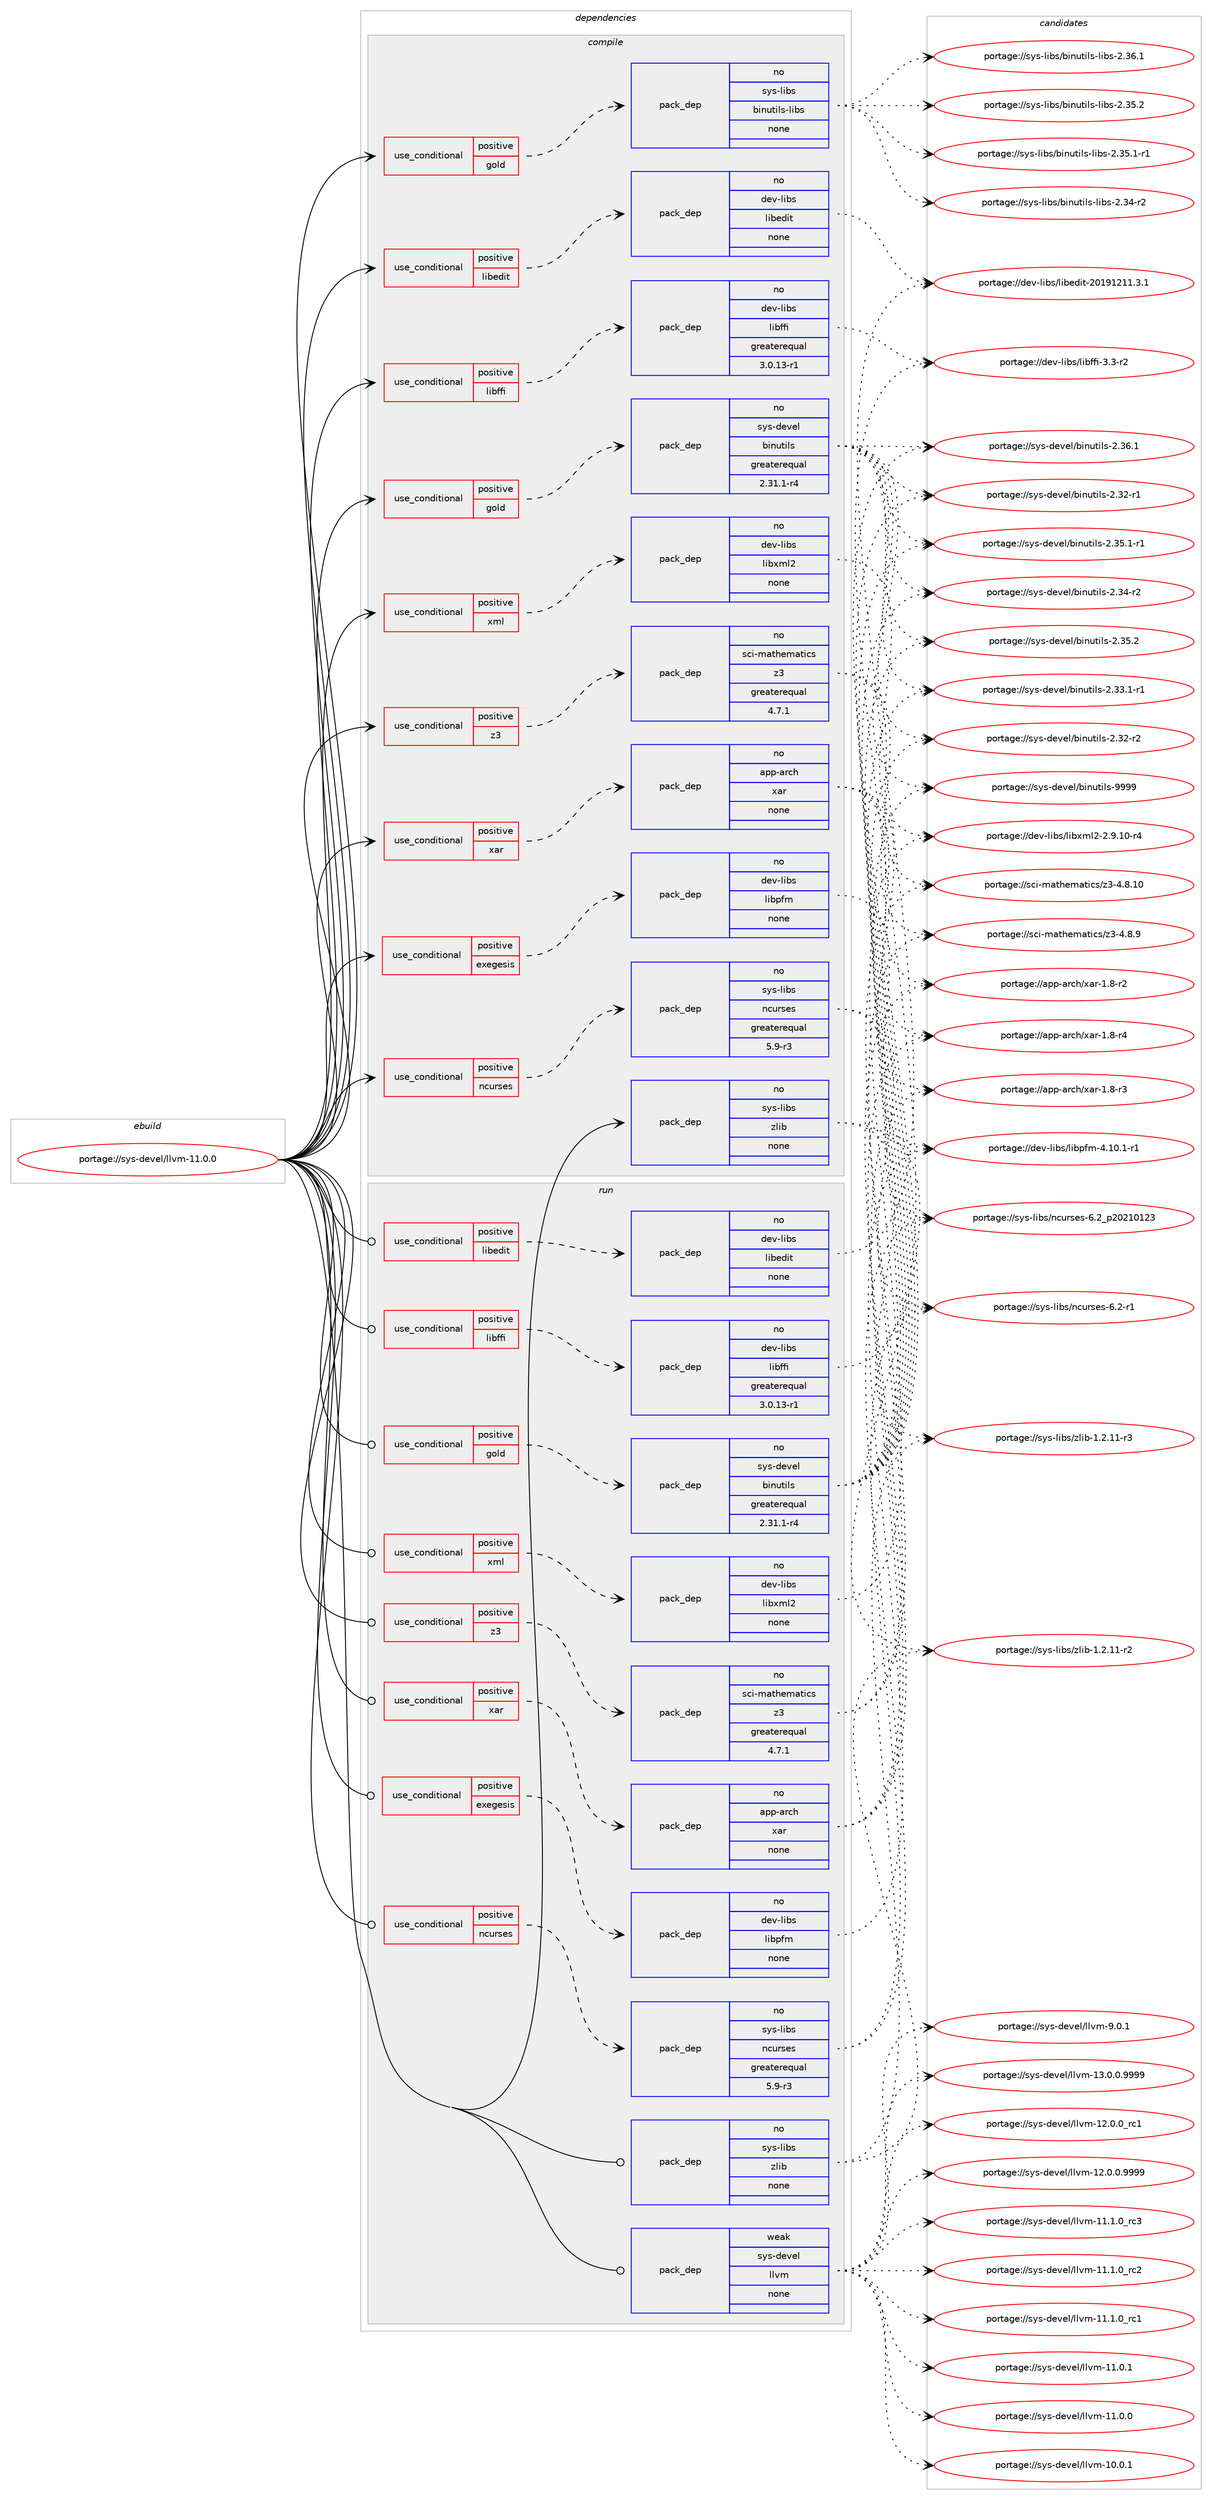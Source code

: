 digraph prolog {

# *************
# Graph options
# *************

newrank=true;
concentrate=true;
compound=true;
graph [rankdir=LR,fontname=Helvetica,fontsize=10,ranksep=1.5];#, ranksep=2.5, nodesep=0.2];
edge  [arrowhead=vee];
node  [fontname=Helvetica,fontsize=10];

# **********
# The ebuild
# **********

subgraph cluster_leftcol {
color=gray;
rank=same;
label=<<i>ebuild</i>>;
id [label="portage://sys-devel/llvm-11.0.0", color=red, width=4, href="../sys-devel/llvm-11.0.0.svg"];
}

# ****************
# The dependencies
# ****************

subgraph cluster_midcol {
color=gray;
label=<<i>dependencies</i>>;
subgraph cluster_compile {
fillcolor="#eeeeee";
style=filled;
label=<<i>compile</i>>;
subgraph cond1258 {
dependency5240 [label=<<TABLE BORDER="0" CELLBORDER="1" CELLSPACING="0" CELLPADDING="4"><TR><TD ROWSPAN="3" CELLPADDING="10">use_conditional</TD></TR><TR><TD>positive</TD></TR><TR><TD>exegesis</TD></TR></TABLE>>, shape=none, color=red];
subgraph pack3906 {
dependency5241 [label=<<TABLE BORDER="0" CELLBORDER="1" CELLSPACING="0" CELLPADDING="4" WIDTH="220"><TR><TD ROWSPAN="6" CELLPADDING="30">pack_dep</TD></TR><TR><TD WIDTH="110">no</TD></TR><TR><TD>dev-libs</TD></TR><TR><TD>libpfm</TD></TR><TR><TD>none</TD></TR><TR><TD></TD></TR></TABLE>>, shape=none, color=blue];
}
dependency5240:e -> dependency5241:w [weight=20,style="dashed",arrowhead="vee"];
}
id:e -> dependency5240:w [weight=20,style="solid",arrowhead="vee"];
subgraph cond1259 {
dependency5242 [label=<<TABLE BORDER="0" CELLBORDER="1" CELLSPACING="0" CELLPADDING="4"><TR><TD ROWSPAN="3" CELLPADDING="10">use_conditional</TD></TR><TR><TD>positive</TD></TR><TR><TD>gold</TD></TR></TABLE>>, shape=none, color=red];
subgraph pack3907 {
dependency5243 [label=<<TABLE BORDER="0" CELLBORDER="1" CELLSPACING="0" CELLPADDING="4" WIDTH="220"><TR><TD ROWSPAN="6" CELLPADDING="30">pack_dep</TD></TR><TR><TD WIDTH="110">no</TD></TR><TR><TD>sys-devel</TD></TR><TR><TD>binutils</TD></TR><TR><TD>greaterequal</TD></TR><TR><TD>2.31.1-r4</TD></TR></TABLE>>, shape=none, color=blue];
}
dependency5242:e -> dependency5243:w [weight=20,style="dashed",arrowhead="vee"];
}
id:e -> dependency5242:w [weight=20,style="solid",arrowhead="vee"];
subgraph cond1260 {
dependency5244 [label=<<TABLE BORDER="0" CELLBORDER="1" CELLSPACING="0" CELLPADDING="4"><TR><TD ROWSPAN="3" CELLPADDING="10">use_conditional</TD></TR><TR><TD>positive</TD></TR><TR><TD>gold</TD></TR></TABLE>>, shape=none, color=red];
subgraph pack3908 {
dependency5245 [label=<<TABLE BORDER="0" CELLBORDER="1" CELLSPACING="0" CELLPADDING="4" WIDTH="220"><TR><TD ROWSPAN="6" CELLPADDING="30">pack_dep</TD></TR><TR><TD WIDTH="110">no</TD></TR><TR><TD>sys-libs</TD></TR><TR><TD>binutils-libs</TD></TR><TR><TD>none</TD></TR><TR><TD></TD></TR></TABLE>>, shape=none, color=blue];
}
dependency5244:e -> dependency5245:w [weight=20,style="dashed",arrowhead="vee"];
}
id:e -> dependency5244:w [weight=20,style="solid",arrowhead="vee"];
subgraph cond1261 {
dependency5246 [label=<<TABLE BORDER="0" CELLBORDER="1" CELLSPACING="0" CELLPADDING="4"><TR><TD ROWSPAN="3" CELLPADDING="10">use_conditional</TD></TR><TR><TD>positive</TD></TR><TR><TD>libedit</TD></TR></TABLE>>, shape=none, color=red];
subgraph pack3909 {
dependency5247 [label=<<TABLE BORDER="0" CELLBORDER="1" CELLSPACING="0" CELLPADDING="4" WIDTH="220"><TR><TD ROWSPAN="6" CELLPADDING="30">pack_dep</TD></TR><TR><TD WIDTH="110">no</TD></TR><TR><TD>dev-libs</TD></TR><TR><TD>libedit</TD></TR><TR><TD>none</TD></TR><TR><TD></TD></TR></TABLE>>, shape=none, color=blue];
}
dependency5246:e -> dependency5247:w [weight=20,style="dashed",arrowhead="vee"];
}
id:e -> dependency5246:w [weight=20,style="solid",arrowhead="vee"];
subgraph cond1262 {
dependency5248 [label=<<TABLE BORDER="0" CELLBORDER="1" CELLSPACING="0" CELLPADDING="4"><TR><TD ROWSPAN="3" CELLPADDING="10">use_conditional</TD></TR><TR><TD>positive</TD></TR><TR><TD>libffi</TD></TR></TABLE>>, shape=none, color=red];
subgraph pack3910 {
dependency5249 [label=<<TABLE BORDER="0" CELLBORDER="1" CELLSPACING="0" CELLPADDING="4" WIDTH="220"><TR><TD ROWSPAN="6" CELLPADDING="30">pack_dep</TD></TR><TR><TD WIDTH="110">no</TD></TR><TR><TD>dev-libs</TD></TR><TR><TD>libffi</TD></TR><TR><TD>greaterequal</TD></TR><TR><TD>3.0.13-r1</TD></TR></TABLE>>, shape=none, color=blue];
}
dependency5248:e -> dependency5249:w [weight=20,style="dashed",arrowhead="vee"];
}
id:e -> dependency5248:w [weight=20,style="solid",arrowhead="vee"];
subgraph cond1263 {
dependency5250 [label=<<TABLE BORDER="0" CELLBORDER="1" CELLSPACING="0" CELLPADDING="4"><TR><TD ROWSPAN="3" CELLPADDING="10">use_conditional</TD></TR><TR><TD>positive</TD></TR><TR><TD>ncurses</TD></TR></TABLE>>, shape=none, color=red];
subgraph pack3911 {
dependency5251 [label=<<TABLE BORDER="0" CELLBORDER="1" CELLSPACING="0" CELLPADDING="4" WIDTH="220"><TR><TD ROWSPAN="6" CELLPADDING="30">pack_dep</TD></TR><TR><TD WIDTH="110">no</TD></TR><TR><TD>sys-libs</TD></TR><TR><TD>ncurses</TD></TR><TR><TD>greaterequal</TD></TR><TR><TD>5.9-r3</TD></TR></TABLE>>, shape=none, color=blue];
}
dependency5250:e -> dependency5251:w [weight=20,style="dashed",arrowhead="vee"];
}
id:e -> dependency5250:w [weight=20,style="solid",arrowhead="vee"];
subgraph cond1264 {
dependency5252 [label=<<TABLE BORDER="0" CELLBORDER="1" CELLSPACING="0" CELLPADDING="4"><TR><TD ROWSPAN="3" CELLPADDING="10">use_conditional</TD></TR><TR><TD>positive</TD></TR><TR><TD>xar</TD></TR></TABLE>>, shape=none, color=red];
subgraph pack3912 {
dependency5253 [label=<<TABLE BORDER="0" CELLBORDER="1" CELLSPACING="0" CELLPADDING="4" WIDTH="220"><TR><TD ROWSPAN="6" CELLPADDING="30">pack_dep</TD></TR><TR><TD WIDTH="110">no</TD></TR><TR><TD>app-arch</TD></TR><TR><TD>xar</TD></TR><TR><TD>none</TD></TR><TR><TD></TD></TR></TABLE>>, shape=none, color=blue];
}
dependency5252:e -> dependency5253:w [weight=20,style="dashed",arrowhead="vee"];
}
id:e -> dependency5252:w [weight=20,style="solid",arrowhead="vee"];
subgraph cond1265 {
dependency5254 [label=<<TABLE BORDER="0" CELLBORDER="1" CELLSPACING="0" CELLPADDING="4"><TR><TD ROWSPAN="3" CELLPADDING="10">use_conditional</TD></TR><TR><TD>positive</TD></TR><TR><TD>xml</TD></TR></TABLE>>, shape=none, color=red];
subgraph pack3913 {
dependency5255 [label=<<TABLE BORDER="0" CELLBORDER="1" CELLSPACING="0" CELLPADDING="4" WIDTH="220"><TR><TD ROWSPAN="6" CELLPADDING="30">pack_dep</TD></TR><TR><TD WIDTH="110">no</TD></TR><TR><TD>dev-libs</TD></TR><TR><TD>libxml2</TD></TR><TR><TD>none</TD></TR><TR><TD></TD></TR></TABLE>>, shape=none, color=blue];
}
dependency5254:e -> dependency5255:w [weight=20,style="dashed",arrowhead="vee"];
}
id:e -> dependency5254:w [weight=20,style="solid",arrowhead="vee"];
subgraph cond1266 {
dependency5256 [label=<<TABLE BORDER="0" CELLBORDER="1" CELLSPACING="0" CELLPADDING="4"><TR><TD ROWSPAN="3" CELLPADDING="10">use_conditional</TD></TR><TR><TD>positive</TD></TR><TR><TD>z3</TD></TR></TABLE>>, shape=none, color=red];
subgraph pack3914 {
dependency5257 [label=<<TABLE BORDER="0" CELLBORDER="1" CELLSPACING="0" CELLPADDING="4" WIDTH="220"><TR><TD ROWSPAN="6" CELLPADDING="30">pack_dep</TD></TR><TR><TD WIDTH="110">no</TD></TR><TR><TD>sci-mathematics</TD></TR><TR><TD>z3</TD></TR><TR><TD>greaterequal</TD></TR><TR><TD>4.7.1</TD></TR></TABLE>>, shape=none, color=blue];
}
dependency5256:e -> dependency5257:w [weight=20,style="dashed",arrowhead="vee"];
}
id:e -> dependency5256:w [weight=20,style="solid",arrowhead="vee"];
subgraph pack3915 {
dependency5258 [label=<<TABLE BORDER="0" CELLBORDER="1" CELLSPACING="0" CELLPADDING="4" WIDTH="220"><TR><TD ROWSPAN="6" CELLPADDING="30">pack_dep</TD></TR><TR><TD WIDTH="110">no</TD></TR><TR><TD>sys-libs</TD></TR><TR><TD>zlib</TD></TR><TR><TD>none</TD></TR><TR><TD></TD></TR></TABLE>>, shape=none, color=blue];
}
id:e -> dependency5258:w [weight=20,style="solid",arrowhead="vee"];
}
subgraph cluster_compileandrun {
fillcolor="#eeeeee";
style=filled;
label=<<i>compile and run</i>>;
}
subgraph cluster_run {
fillcolor="#eeeeee";
style=filled;
label=<<i>run</i>>;
subgraph cond1267 {
dependency5259 [label=<<TABLE BORDER="0" CELLBORDER="1" CELLSPACING="0" CELLPADDING="4"><TR><TD ROWSPAN="3" CELLPADDING="10">use_conditional</TD></TR><TR><TD>positive</TD></TR><TR><TD>exegesis</TD></TR></TABLE>>, shape=none, color=red];
subgraph pack3916 {
dependency5260 [label=<<TABLE BORDER="0" CELLBORDER="1" CELLSPACING="0" CELLPADDING="4" WIDTH="220"><TR><TD ROWSPAN="6" CELLPADDING="30">pack_dep</TD></TR><TR><TD WIDTH="110">no</TD></TR><TR><TD>dev-libs</TD></TR><TR><TD>libpfm</TD></TR><TR><TD>none</TD></TR><TR><TD></TD></TR></TABLE>>, shape=none, color=blue];
}
dependency5259:e -> dependency5260:w [weight=20,style="dashed",arrowhead="vee"];
}
id:e -> dependency5259:w [weight=20,style="solid",arrowhead="odot"];
subgraph cond1268 {
dependency5261 [label=<<TABLE BORDER="0" CELLBORDER="1" CELLSPACING="0" CELLPADDING="4"><TR><TD ROWSPAN="3" CELLPADDING="10">use_conditional</TD></TR><TR><TD>positive</TD></TR><TR><TD>gold</TD></TR></TABLE>>, shape=none, color=red];
subgraph pack3917 {
dependency5262 [label=<<TABLE BORDER="0" CELLBORDER="1" CELLSPACING="0" CELLPADDING="4" WIDTH="220"><TR><TD ROWSPAN="6" CELLPADDING="30">pack_dep</TD></TR><TR><TD WIDTH="110">no</TD></TR><TR><TD>sys-devel</TD></TR><TR><TD>binutils</TD></TR><TR><TD>greaterequal</TD></TR><TR><TD>2.31.1-r4</TD></TR></TABLE>>, shape=none, color=blue];
}
dependency5261:e -> dependency5262:w [weight=20,style="dashed",arrowhead="vee"];
}
id:e -> dependency5261:w [weight=20,style="solid",arrowhead="odot"];
subgraph cond1269 {
dependency5263 [label=<<TABLE BORDER="0" CELLBORDER="1" CELLSPACING="0" CELLPADDING="4"><TR><TD ROWSPAN="3" CELLPADDING="10">use_conditional</TD></TR><TR><TD>positive</TD></TR><TR><TD>libedit</TD></TR></TABLE>>, shape=none, color=red];
subgraph pack3918 {
dependency5264 [label=<<TABLE BORDER="0" CELLBORDER="1" CELLSPACING="0" CELLPADDING="4" WIDTH="220"><TR><TD ROWSPAN="6" CELLPADDING="30">pack_dep</TD></TR><TR><TD WIDTH="110">no</TD></TR><TR><TD>dev-libs</TD></TR><TR><TD>libedit</TD></TR><TR><TD>none</TD></TR><TR><TD></TD></TR></TABLE>>, shape=none, color=blue];
}
dependency5263:e -> dependency5264:w [weight=20,style="dashed",arrowhead="vee"];
}
id:e -> dependency5263:w [weight=20,style="solid",arrowhead="odot"];
subgraph cond1270 {
dependency5265 [label=<<TABLE BORDER="0" CELLBORDER="1" CELLSPACING="0" CELLPADDING="4"><TR><TD ROWSPAN="3" CELLPADDING="10">use_conditional</TD></TR><TR><TD>positive</TD></TR><TR><TD>libffi</TD></TR></TABLE>>, shape=none, color=red];
subgraph pack3919 {
dependency5266 [label=<<TABLE BORDER="0" CELLBORDER="1" CELLSPACING="0" CELLPADDING="4" WIDTH="220"><TR><TD ROWSPAN="6" CELLPADDING="30">pack_dep</TD></TR><TR><TD WIDTH="110">no</TD></TR><TR><TD>dev-libs</TD></TR><TR><TD>libffi</TD></TR><TR><TD>greaterequal</TD></TR><TR><TD>3.0.13-r1</TD></TR></TABLE>>, shape=none, color=blue];
}
dependency5265:e -> dependency5266:w [weight=20,style="dashed",arrowhead="vee"];
}
id:e -> dependency5265:w [weight=20,style="solid",arrowhead="odot"];
subgraph cond1271 {
dependency5267 [label=<<TABLE BORDER="0" CELLBORDER="1" CELLSPACING="0" CELLPADDING="4"><TR><TD ROWSPAN="3" CELLPADDING="10">use_conditional</TD></TR><TR><TD>positive</TD></TR><TR><TD>ncurses</TD></TR></TABLE>>, shape=none, color=red];
subgraph pack3920 {
dependency5268 [label=<<TABLE BORDER="0" CELLBORDER="1" CELLSPACING="0" CELLPADDING="4" WIDTH="220"><TR><TD ROWSPAN="6" CELLPADDING="30">pack_dep</TD></TR><TR><TD WIDTH="110">no</TD></TR><TR><TD>sys-libs</TD></TR><TR><TD>ncurses</TD></TR><TR><TD>greaterequal</TD></TR><TR><TD>5.9-r3</TD></TR></TABLE>>, shape=none, color=blue];
}
dependency5267:e -> dependency5268:w [weight=20,style="dashed",arrowhead="vee"];
}
id:e -> dependency5267:w [weight=20,style="solid",arrowhead="odot"];
subgraph cond1272 {
dependency5269 [label=<<TABLE BORDER="0" CELLBORDER="1" CELLSPACING="0" CELLPADDING="4"><TR><TD ROWSPAN="3" CELLPADDING="10">use_conditional</TD></TR><TR><TD>positive</TD></TR><TR><TD>xar</TD></TR></TABLE>>, shape=none, color=red];
subgraph pack3921 {
dependency5270 [label=<<TABLE BORDER="0" CELLBORDER="1" CELLSPACING="0" CELLPADDING="4" WIDTH="220"><TR><TD ROWSPAN="6" CELLPADDING="30">pack_dep</TD></TR><TR><TD WIDTH="110">no</TD></TR><TR><TD>app-arch</TD></TR><TR><TD>xar</TD></TR><TR><TD>none</TD></TR><TR><TD></TD></TR></TABLE>>, shape=none, color=blue];
}
dependency5269:e -> dependency5270:w [weight=20,style="dashed",arrowhead="vee"];
}
id:e -> dependency5269:w [weight=20,style="solid",arrowhead="odot"];
subgraph cond1273 {
dependency5271 [label=<<TABLE BORDER="0" CELLBORDER="1" CELLSPACING="0" CELLPADDING="4"><TR><TD ROWSPAN="3" CELLPADDING="10">use_conditional</TD></TR><TR><TD>positive</TD></TR><TR><TD>xml</TD></TR></TABLE>>, shape=none, color=red];
subgraph pack3922 {
dependency5272 [label=<<TABLE BORDER="0" CELLBORDER="1" CELLSPACING="0" CELLPADDING="4" WIDTH="220"><TR><TD ROWSPAN="6" CELLPADDING="30">pack_dep</TD></TR><TR><TD WIDTH="110">no</TD></TR><TR><TD>dev-libs</TD></TR><TR><TD>libxml2</TD></TR><TR><TD>none</TD></TR><TR><TD></TD></TR></TABLE>>, shape=none, color=blue];
}
dependency5271:e -> dependency5272:w [weight=20,style="dashed",arrowhead="vee"];
}
id:e -> dependency5271:w [weight=20,style="solid",arrowhead="odot"];
subgraph cond1274 {
dependency5273 [label=<<TABLE BORDER="0" CELLBORDER="1" CELLSPACING="0" CELLPADDING="4"><TR><TD ROWSPAN="3" CELLPADDING="10">use_conditional</TD></TR><TR><TD>positive</TD></TR><TR><TD>z3</TD></TR></TABLE>>, shape=none, color=red];
subgraph pack3923 {
dependency5274 [label=<<TABLE BORDER="0" CELLBORDER="1" CELLSPACING="0" CELLPADDING="4" WIDTH="220"><TR><TD ROWSPAN="6" CELLPADDING="30">pack_dep</TD></TR><TR><TD WIDTH="110">no</TD></TR><TR><TD>sci-mathematics</TD></TR><TR><TD>z3</TD></TR><TR><TD>greaterequal</TD></TR><TR><TD>4.7.1</TD></TR></TABLE>>, shape=none, color=blue];
}
dependency5273:e -> dependency5274:w [weight=20,style="dashed",arrowhead="vee"];
}
id:e -> dependency5273:w [weight=20,style="solid",arrowhead="odot"];
subgraph pack3924 {
dependency5275 [label=<<TABLE BORDER="0" CELLBORDER="1" CELLSPACING="0" CELLPADDING="4" WIDTH="220"><TR><TD ROWSPAN="6" CELLPADDING="30">pack_dep</TD></TR><TR><TD WIDTH="110">no</TD></TR><TR><TD>sys-libs</TD></TR><TR><TD>zlib</TD></TR><TR><TD>none</TD></TR><TR><TD></TD></TR></TABLE>>, shape=none, color=blue];
}
id:e -> dependency5275:w [weight=20,style="solid",arrowhead="odot"];
subgraph pack3925 {
dependency5276 [label=<<TABLE BORDER="0" CELLBORDER="1" CELLSPACING="0" CELLPADDING="4" WIDTH="220"><TR><TD ROWSPAN="6" CELLPADDING="30">pack_dep</TD></TR><TR><TD WIDTH="110">weak</TD></TR><TR><TD>sys-devel</TD></TR><TR><TD>llvm</TD></TR><TR><TD>none</TD></TR><TR><TD></TD></TR></TABLE>>, shape=none, color=blue];
}
id:e -> dependency5276:w [weight=20,style="solid",arrowhead="odot"];
}
}

# **************
# The candidates
# **************

subgraph cluster_choices {
rank=same;
color=gray;
label=<<i>candidates</i>>;

subgraph choice3906 {
color=black;
nodesep=1;
choice10010111845108105981154710810598112102109455246494846494511449 [label="portage://dev-libs/libpfm-4.10.1-r1", color=red, width=4,href="../dev-libs/libpfm-4.10.1-r1.svg"];
dependency5241:e -> choice10010111845108105981154710810598112102109455246494846494511449:w [style=dotted,weight="100"];
}
subgraph choice3907 {
color=black;
nodesep=1;
choice1151211154510010111810110847981051101171161051081154557575757 [label="portage://sys-devel/binutils-9999", color=red, width=4,href="../sys-devel/binutils-9999.svg"];
choice11512111545100101118101108479810511011711610510811545504651544649 [label="portage://sys-devel/binutils-2.36.1", color=red, width=4,href="../sys-devel/binutils-2.36.1.svg"];
choice11512111545100101118101108479810511011711610510811545504651534650 [label="portage://sys-devel/binutils-2.35.2", color=red, width=4,href="../sys-devel/binutils-2.35.2.svg"];
choice115121115451001011181011084798105110117116105108115455046515346494511449 [label="portage://sys-devel/binutils-2.35.1-r1", color=red, width=4,href="../sys-devel/binutils-2.35.1-r1.svg"];
choice11512111545100101118101108479810511011711610510811545504651524511450 [label="portage://sys-devel/binutils-2.34-r2", color=red, width=4,href="../sys-devel/binutils-2.34-r2.svg"];
choice115121115451001011181011084798105110117116105108115455046515146494511449 [label="portage://sys-devel/binutils-2.33.1-r1", color=red, width=4,href="../sys-devel/binutils-2.33.1-r1.svg"];
choice11512111545100101118101108479810511011711610510811545504651504511450 [label="portage://sys-devel/binutils-2.32-r2", color=red, width=4,href="../sys-devel/binutils-2.32-r2.svg"];
choice11512111545100101118101108479810511011711610510811545504651504511449 [label="portage://sys-devel/binutils-2.32-r1", color=red, width=4,href="../sys-devel/binutils-2.32-r1.svg"];
dependency5243:e -> choice1151211154510010111810110847981051101171161051081154557575757:w [style=dotted,weight="100"];
dependency5243:e -> choice11512111545100101118101108479810511011711610510811545504651544649:w [style=dotted,weight="100"];
dependency5243:e -> choice11512111545100101118101108479810511011711610510811545504651534650:w [style=dotted,weight="100"];
dependency5243:e -> choice115121115451001011181011084798105110117116105108115455046515346494511449:w [style=dotted,weight="100"];
dependency5243:e -> choice11512111545100101118101108479810511011711610510811545504651524511450:w [style=dotted,weight="100"];
dependency5243:e -> choice115121115451001011181011084798105110117116105108115455046515146494511449:w [style=dotted,weight="100"];
dependency5243:e -> choice11512111545100101118101108479810511011711610510811545504651504511450:w [style=dotted,weight="100"];
dependency5243:e -> choice11512111545100101118101108479810511011711610510811545504651504511449:w [style=dotted,weight="100"];
}
subgraph choice3908 {
color=black;
nodesep=1;
choice11512111545108105981154798105110117116105108115451081059811545504651544649 [label="portage://sys-libs/binutils-libs-2.36.1", color=red, width=4,href="../sys-libs/binutils-libs-2.36.1.svg"];
choice11512111545108105981154798105110117116105108115451081059811545504651534650 [label="portage://sys-libs/binutils-libs-2.35.2", color=red, width=4,href="../sys-libs/binutils-libs-2.35.2.svg"];
choice115121115451081059811547981051101171161051081154510810598115455046515346494511449 [label="portage://sys-libs/binutils-libs-2.35.1-r1", color=red, width=4,href="../sys-libs/binutils-libs-2.35.1-r1.svg"];
choice11512111545108105981154798105110117116105108115451081059811545504651524511450 [label="portage://sys-libs/binutils-libs-2.34-r2", color=red, width=4,href="../sys-libs/binutils-libs-2.34-r2.svg"];
dependency5245:e -> choice11512111545108105981154798105110117116105108115451081059811545504651544649:w [style=dotted,weight="100"];
dependency5245:e -> choice11512111545108105981154798105110117116105108115451081059811545504651534650:w [style=dotted,weight="100"];
dependency5245:e -> choice115121115451081059811547981051101171161051081154510810598115455046515346494511449:w [style=dotted,weight="100"];
dependency5245:e -> choice11512111545108105981154798105110117116105108115451081059811545504651524511450:w [style=dotted,weight="100"];
}
subgraph choice3909 {
color=black;
nodesep=1;
choice1001011184510810598115471081059810110010511645504849574950494946514649 [label="portage://dev-libs/libedit-20191211.3.1", color=red, width=4,href="../dev-libs/libedit-20191211.3.1.svg"];
dependency5247:e -> choice1001011184510810598115471081059810110010511645504849574950494946514649:w [style=dotted,weight="100"];
}
subgraph choice3910 {
color=black;
nodesep=1;
choice10010111845108105981154710810598102102105455146514511450 [label="portage://dev-libs/libffi-3.3-r2", color=red, width=4,href="../dev-libs/libffi-3.3-r2.svg"];
dependency5249:e -> choice10010111845108105981154710810598102102105455146514511450:w [style=dotted,weight="100"];
}
subgraph choice3911 {
color=black;
nodesep=1;
choice1151211154510810598115471109911711411510111545544650951125048504948495051 [label="portage://sys-libs/ncurses-6.2_p20210123", color=red, width=4,href="../sys-libs/ncurses-6.2_p20210123.svg"];
choice11512111545108105981154711099117114115101115455446504511449 [label="portage://sys-libs/ncurses-6.2-r1", color=red, width=4,href="../sys-libs/ncurses-6.2-r1.svg"];
dependency5251:e -> choice1151211154510810598115471109911711411510111545544650951125048504948495051:w [style=dotted,weight="100"];
dependency5251:e -> choice11512111545108105981154711099117114115101115455446504511449:w [style=dotted,weight="100"];
}
subgraph choice3912 {
color=black;
nodesep=1;
choice971121124597114991044712097114454946564511452 [label="portage://app-arch/xar-1.8-r4", color=red, width=4,href="../app-arch/xar-1.8-r4.svg"];
choice971121124597114991044712097114454946564511451 [label="portage://app-arch/xar-1.8-r3", color=red, width=4,href="../app-arch/xar-1.8-r3.svg"];
choice971121124597114991044712097114454946564511450 [label="portage://app-arch/xar-1.8-r2", color=red, width=4,href="../app-arch/xar-1.8-r2.svg"];
dependency5253:e -> choice971121124597114991044712097114454946564511452:w [style=dotted,weight="100"];
dependency5253:e -> choice971121124597114991044712097114454946564511451:w [style=dotted,weight="100"];
dependency5253:e -> choice971121124597114991044712097114454946564511450:w [style=dotted,weight="100"];
}
subgraph choice3913 {
color=black;
nodesep=1;
choice1001011184510810598115471081059812010910850455046574649484511452 [label="portage://dev-libs/libxml2-2.9.10-r4", color=red, width=4,href="../dev-libs/libxml2-2.9.10-r4.svg"];
dependency5255:e -> choice1001011184510810598115471081059812010910850455046574649484511452:w [style=dotted,weight="100"];
}
subgraph choice3914 {
color=black;
nodesep=1;
choice11599105451099711610410110997116105991154712251455246564657 [label="portage://sci-mathematics/z3-4.8.9", color=red, width=4,href="../sci-mathematics/z3-4.8.9.svg"];
choice1159910545109971161041011099711610599115471225145524656464948 [label="portage://sci-mathematics/z3-4.8.10", color=red, width=4,href="../sci-mathematics/z3-4.8.10.svg"];
dependency5257:e -> choice11599105451099711610410110997116105991154712251455246564657:w [style=dotted,weight="100"];
dependency5257:e -> choice1159910545109971161041011099711610599115471225145524656464948:w [style=dotted,weight="100"];
}
subgraph choice3915 {
color=black;
nodesep=1;
choice11512111545108105981154712210810598454946504649494511451 [label="portage://sys-libs/zlib-1.2.11-r3", color=red, width=4,href="../sys-libs/zlib-1.2.11-r3.svg"];
choice11512111545108105981154712210810598454946504649494511450 [label="portage://sys-libs/zlib-1.2.11-r2", color=red, width=4,href="../sys-libs/zlib-1.2.11-r2.svg"];
dependency5258:e -> choice11512111545108105981154712210810598454946504649494511451:w [style=dotted,weight="100"];
dependency5258:e -> choice11512111545108105981154712210810598454946504649494511450:w [style=dotted,weight="100"];
}
subgraph choice3916 {
color=black;
nodesep=1;
choice10010111845108105981154710810598112102109455246494846494511449 [label="portage://dev-libs/libpfm-4.10.1-r1", color=red, width=4,href="../dev-libs/libpfm-4.10.1-r1.svg"];
dependency5260:e -> choice10010111845108105981154710810598112102109455246494846494511449:w [style=dotted,weight="100"];
}
subgraph choice3917 {
color=black;
nodesep=1;
choice1151211154510010111810110847981051101171161051081154557575757 [label="portage://sys-devel/binutils-9999", color=red, width=4,href="../sys-devel/binutils-9999.svg"];
choice11512111545100101118101108479810511011711610510811545504651544649 [label="portage://sys-devel/binutils-2.36.1", color=red, width=4,href="../sys-devel/binutils-2.36.1.svg"];
choice11512111545100101118101108479810511011711610510811545504651534650 [label="portage://sys-devel/binutils-2.35.2", color=red, width=4,href="../sys-devel/binutils-2.35.2.svg"];
choice115121115451001011181011084798105110117116105108115455046515346494511449 [label="portage://sys-devel/binutils-2.35.1-r1", color=red, width=4,href="../sys-devel/binutils-2.35.1-r1.svg"];
choice11512111545100101118101108479810511011711610510811545504651524511450 [label="portage://sys-devel/binutils-2.34-r2", color=red, width=4,href="../sys-devel/binutils-2.34-r2.svg"];
choice115121115451001011181011084798105110117116105108115455046515146494511449 [label="portage://sys-devel/binutils-2.33.1-r1", color=red, width=4,href="../sys-devel/binutils-2.33.1-r1.svg"];
choice11512111545100101118101108479810511011711610510811545504651504511450 [label="portage://sys-devel/binutils-2.32-r2", color=red, width=4,href="../sys-devel/binutils-2.32-r2.svg"];
choice11512111545100101118101108479810511011711610510811545504651504511449 [label="portage://sys-devel/binutils-2.32-r1", color=red, width=4,href="../sys-devel/binutils-2.32-r1.svg"];
dependency5262:e -> choice1151211154510010111810110847981051101171161051081154557575757:w [style=dotted,weight="100"];
dependency5262:e -> choice11512111545100101118101108479810511011711610510811545504651544649:w [style=dotted,weight="100"];
dependency5262:e -> choice11512111545100101118101108479810511011711610510811545504651534650:w [style=dotted,weight="100"];
dependency5262:e -> choice115121115451001011181011084798105110117116105108115455046515346494511449:w [style=dotted,weight="100"];
dependency5262:e -> choice11512111545100101118101108479810511011711610510811545504651524511450:w [style=dotted,weight="100"];
dependency5262:e -> choice115121115451001011181011084798105110117116105108115455046515146494511449:w [style=dotted,weight="100"];
dependency5262:e -> choice11512111545100101118101108479810511011711610510811545504651504511450:w [style=dotted,weight="100"];
dependency5262:e -> choice11512111545100101118101108479810511011711610510811545504651504511449:w [style=dotted,weight="100"];
}
subgraph choice3918 {
color=black;
nodesep=1;
choice1001011184510810598115471081059810110010511645504849574950494946514649 [label="portage://dev-libs/libedit-20191211.3.1", color=red, width=4,href="../dev-libs/libedit-20191211.3.1.svg"];
dependency5264:e -> choice1001011184510810598115471081059810110010511645504849574950494946514649:w [style=dotted,weight="100"];
}
subgraph choice3919 {
color=black;
nodesep=1;
choice10010111845108105981154710810598102102105455146514511450 [label="portage://dev-libs/libffi-3.3-r2", color=red, width=4,href="../dev-libs/libffi-3.3-r2.svg"];
dependency5266:e -> choice10010111845108105981154710810598102102105455146514511450:w [style=dotted,weight="100"];
}
subgraph choice3920 {
color=black;
nodesep=1;
choice1151211154510810598115471109911711411510111545544650951125048504948495051 [label="portage://sys-libs/ncurses-6.2_p20210123", color=red, width=4,href="../sys-libs/ncurses-6.2_p20210123.svg"];
choice11512111545108105981154711099117114115101115455446504511449 [label="portage://sys-libs/ncurses-6.2-r1", color=red, width=4,href="../sys-libs/ncurses-6.2-r1.svg"];
dependency5268:e -> choice1151211154510810598115471109911711411510111545544650951125048504948495051:w [style=dotted,weight="100"];
dependency5268:e -> choice11512111545108105981154711099117114115101115455446504511449:w [style=dotted,weight="100"];
}
subgraph choice3921 {
color=black;
nodesep=1;
choice971121124597114991044712097114454946564511452 [label="portage://app-arch/xar-1.8-r4", color=red, width=4,href="../app-arch/xar-1.8-r4.svg"];
choice971121124597114991044712097114454946564511451 [label="portage://app-arch/xar-1.8-r3", color=red, width=4,href="../app-arch/xar-1.8-r3.svg"];
choice971121124597114991044712097114454946564511450 [label="portage://app-arch/xar-1.8-r2", color=red, width=4,href="../app-arch/xar-1.8-r2.svg"];
dependency5270:e -> choice971121124597114991044712097114454946564511452:w [style=dotted,weight="100"];
dependency5270:e -> choice971121124597114991044712097114454946564511451:w [style=dotted,weight="100"];
dependency5270:e -> choice971121124597114991044712097114454946564511450:w [style=dotted,weight="100"];
}
subgraph choice3922 {
color=black;
nodesep=1;
choice1001011184510810598115471081059812010910850455046574649484511452 [label="portage://dev-libs/libxml2-2.9.10-r4", color=red, width=4,href="../dev-libs/libxml2-2.9.10-r4.svg"];
dependency5272:e -> choice1001011184510810598115471081059812010910850455046574649484511452:w [style=dotted,weight="100"];
}
subgraph choice3923 {
color=black;
nodesep=1;
choice11599105451099711610410110997116105991154712251455246564657 [label="portage://sci-mathematics/z3-4.8.9", color=red, width=4,href="../sci-mathematics/z3-4.8.9.svg"];
choice1159910545109971161041011099711610599115471225145524656464948 [label="portage://sci-mathematics/z3-4.8.10", color=red, width=4,href="../sci-mathematics/z3-4.8.10.svg"];
dependency5274:e -> choice11599105451099711610410110997116105991154712251455246564657:w [style=dotted,weight="100"];
dependency5274:e -> choice1159910545109971161041011099711610599115471225145524656464948:w [style=dotted,weight="100"];
}
subgraph choice3924 {
color=black;
nodesep=1;
choice11512111545108105981154712210810598454946504649494511451 [label="portage://sys-libs/zlib-1.2.11-r3", color=red, width=4,href="../sys-libs/zlib-1.2.11-r3.svg"];
choice11512111545108105981154712210810598454946504649494511450 [label="portage://sys-libs/zlib-1.2.11-r2", color=red, width=4,href="../sys-libs/zlib-1.2.11-r2.svg"];
dependency5275:e -> choice11512111545108105981154712210810598454946504649494511451:w [style=dotted,weight="100"];
dependency5275:e -> choice11512111545108105981154712210810598454946504649494511450:w [style=dotted,weight="100"];
}
subgraph choice3925 {
color=black;
nodesep=1;
choice1151211154510010111810110847108108118109455746484649 [label="portage://sys-devel/llvm-9.0.1", color=red, width=4,href="../sys-devel/llvm-9.0.1.svg"];
choice1151211154510010111810110847108108118109454951464846484657575757 [label="portage://sys-devel/llvm-13.0.0.9999", color=red, width=4,href="../sys-devel/llvm-13.0.0.9999.svg"];
choice115121115451001011181011084710810811810945495046484648951149949 [label="portage://sys-devel/llvm-12.0.0_rc1", color=red, width=4,href="../sys-devel/llvm-12.0.0_rc1.svg"];
choice1151211154510010111810110847108108118109454950464846484657575757 [label="portage://sys-devel/llvm-12.0.0.9999", color=red, width=4,href="../sys-devel/llvm-12.0.0.9999.svg"];
choice115121115451001011181011084710810811810945494946494648951149951 [label="portage://sys-devel/llvm-11.1.0_rc3", color=red, width=4,href="../sys-devel/llvm-11.1.0_rc3.svg"];
choice115121115451001011181011084710810811810945494946494648951149950 [label="portage://sys-devel/llvm-11.1.0_rc2", color=red, width=4,href="../sys-devel/llvm-11.1.0_rc2.svg"];
choice115121115451001011181011084710810811810945494946494648951149949 [label="portage://sys-devel/llvm-11.1.0_rc1", color=red, width=4,href="../sys-devel/llvm-11.1.0_rc1.svg"];
choice115121115451001011181011084710810811810945494946484649 [label="portage://sys-devel/llvm-11.0.1", color=red, width=4,href="../sys-devel/llvm-11.0.1.svg"];
choice115121115451001011181011084710810811810945494946484648 [label="portage://sys-devel/llvm-11.0.0", color=red, width=4,href="../sys-devel/llvm-11.0.0.svg"];
choice115121115451001011181011084710810811810945494846484649 [label="portage://sys-devel/llvm-10.0.1", color=red, width=4,href="../sys-devel/llvm-10.0.1.svg"];
dependency5276:e -> choice1151211154510010111810110847108108118109455746484649:w [style=dotted,weight="100"];
dependency5276:e -> choice1151211154510010111810110847108108118109454951464846484657575757:w [style=dotted,weight="100"];
dependency5276:e -> choice115121115451001011181011084710810811810945495046484648951149949:w [style=dotted,weight="100"];
dependency5276:e -> choice1151211154510010111810110847108108118109454950464846484657575757:w [style=dotted,weight="100"];
dependency5276:e -> choice115121115451001011181011084710810811810945494946494648951149951:w [style=dotted,weight="100"];
dependency5276:e -> choice115121115451001011181011084710810811810945494946494648951149950:w [style=dotted,weight="100"];
dependency5276:e -> choice115121115451001011181011084710810811810945494946494648951149949:w [style=dotted,weight="100"];
dependency5276:e -> choice115121115451001011181011084710810811810945494946484649:w [style=dotted,weight="100"];
dependency5276:e -> choice115121115451001011181011084710810811810945494946484648:w [style=dotted,weight="100"];
dependency5276:e -> choice115121115451001011181011084710810811810945494846484649:w [style=dotted,weight="100"];
}
}

}
